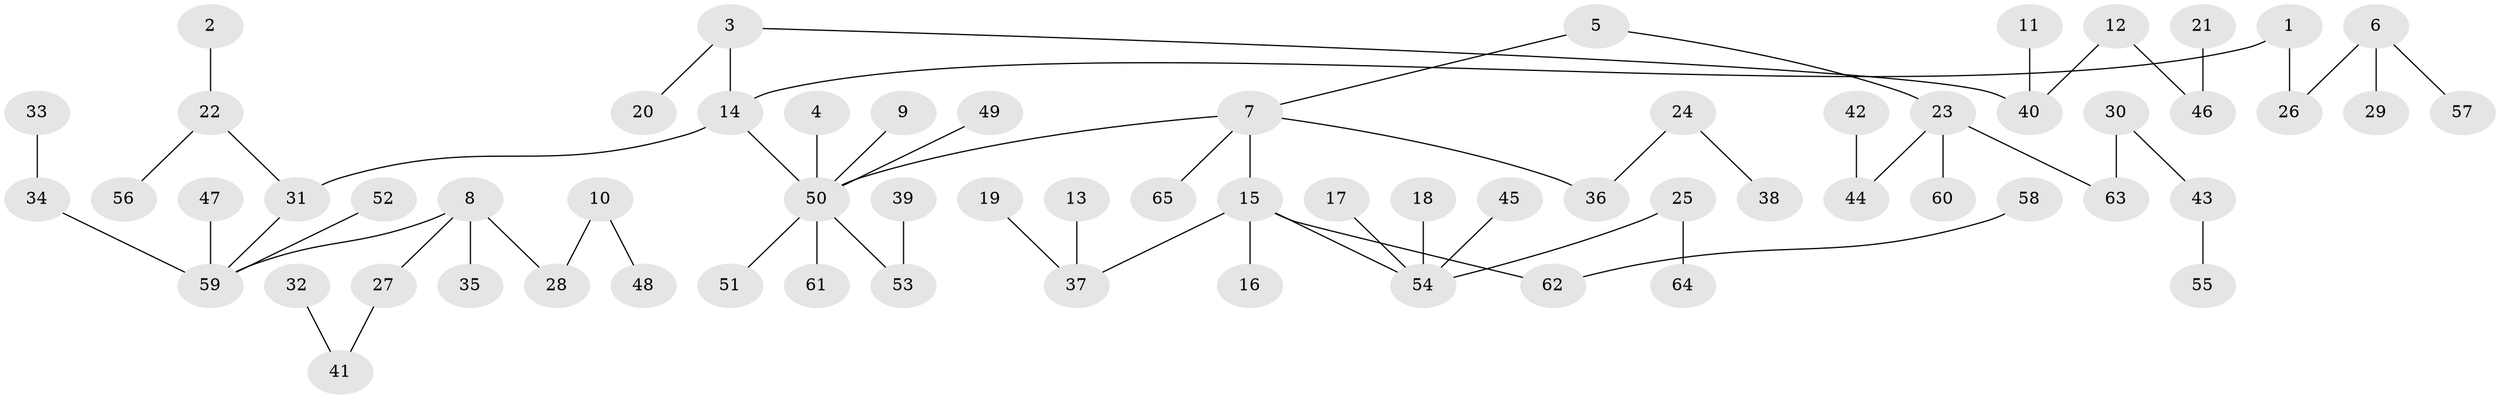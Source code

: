 // original degree distribution, {2: 0.26356589147286824, 5: 0.03875968992248062, 4: 0.03875968992248062, 3: 0.14728682170542637, 1: 0.4883720930232558, 10: 0.007751937984496124, 6: 0.007751937984496124, 7: 0.007751937984496124}
// Generated by graph-tools (version 1.1) at 2025/02/03/09/25 03:02:26]
// undirected, 65 vertices, 64 edges
graph export_dot {
graph [start="1"]
  node [color=gray90,style=filled];
  1;
  2;
  3;
  4;
  5;
  6;
  7;
  8;
  9;
  10;
  11;
  12;
  13;
  14;
  15;
  16;
  17;
  18;
  19;
  20;
  21;
  22;
  23;
  24;
  25;
  26;
  27;
  28;
  29;
  30;
  31;
  32;
  33;
  34;
  35;
  36;
  37;
  38;
  39;
  40;
  41;
  42;
  43;
  44;
  45;
  46;
  47;
  48;
  49;
  50;
  51;
  52;
  53;
  54;
  55;
  56;
  57;
  58;
  59;
  60;
  61;
  62;
  63;
  64;
  65;
  1 -- 14 [weight=1.0];
  1 -- 26 [weight=1.0];
  2 -- 22 [weight=1.0];
  3 -- 14 [weight=1.0];
  3 -- 20 [weight=1.0];
  3 -- 40 [weight=1.0];
  4 -- 50 [weight=1.0];
  5 -- 7 [weight=1.0];
  5 -- 23 [weight=1.0];
  6 -- 26 [weight=1.0];
  6 -- 29 [weight=1.0];
  6 -- 57 [weight=1.0];
  7 -- 15 [weight=1.0];
  7 -- 36 [weight=1.0];
  7 -- 50 [weight=1.0];
  7 -- 65 [weight=1.0];
  8 -- 27 [weight=1.0];
  8 -- 28 [weight=1.0];
  8 -- 35 [weight=1.0];
  8 -- 59 [weight=1.0];
  9 -- 50 [weight=1.0];
  10 -- 28 [weight=1.0];
  10 -- 48 [weight=1.0];
  11 -- 40 [weight=1.0];
  12 -- 40 [weight=1.0];
  12 -- 46 [weight=1.0];
  13 -- 37 [weight=1.0];
  14 -- 31 [weight=1.0];
  14 -- 50 [weight=1.0];
  15 -- 16 [weight=1.0];
  15 -- 37 [weight=1.0];
  15 -- 54 [weight=1.0];
  15 -- 62 [weight=1.0];
  17 -- 54 [weight=1.0];
  18 -- 54 [weight=1.0];
  19 -- 37 [weight=1.0];
  21 -- 46 [weight=1.0];
  22 -- 31 [weight=1.0];
  22 -- 56 [weight=1.0];
  23 -- 44 [weight=1.0];
  23 -- 60 [weight=1.0];
  23 -- 63 [weight=1.0];
  24 -- 36 [weight=1.0];
  24 -- 38 [weight=1.0];
  25 -- 54 [weight=1.0];
  25 -- 64 [weight=1.0];
  27 -- 41 [weight=1.0];
  30 -- 43 [weight=1.0];
  30 -- 63 [weight=1.0];
  31 -- 59 [weight=1.0];
  32 -- 41 [weight=1.0];
  33 -- 34 [weight=1.0];
  34 -- 59 [weight=1.0];
  39 -- 53 [weight=1.0];
  42 -- 44 [weight=1.0];
  43 -- 55 [weight=1.0];
  45 -- 54 [weight=1.0];
  47 -- 59 [weight=1.0];
  49 -- 50 [weight=1.0];
  50 -- 51 [weight=1.0];
  50 -- 53 [weight=1.0];
  50 -- 61 [weight=1.0];
  52 -- 59 [weight=1.0];
  58 -- 62 [weight=1.0];
}
